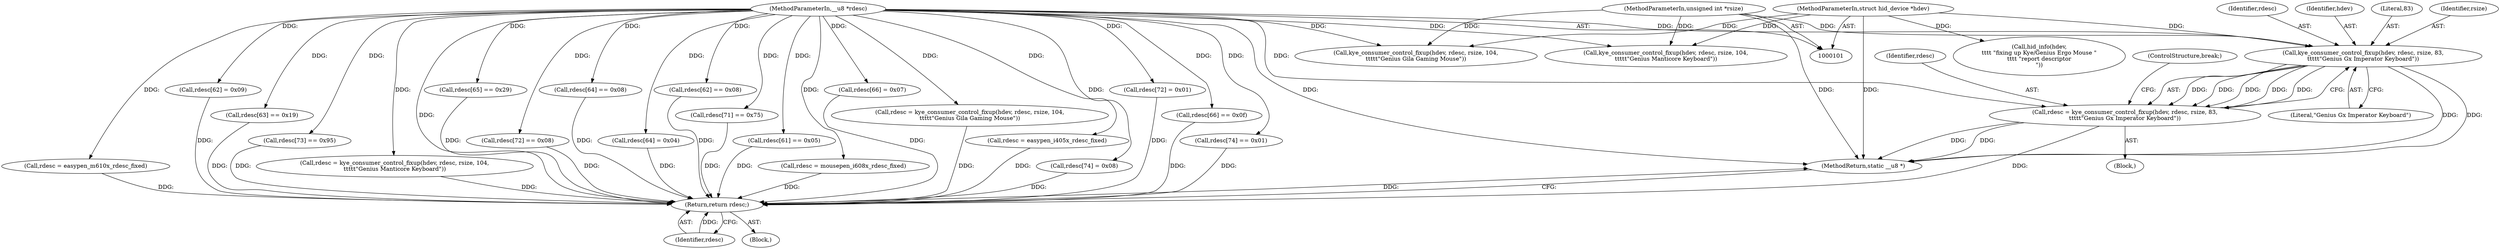 digraph "0_linux_4ab25786c87eb20857bbb715c3ae34ec8fd6a214_0@pointer" {
"1000268" [label="(Call,kye_consumer_control_fixup(hdev, rdesc, rsize, 83,\n\t\t\t\t\t\"Genius Gx Imperator Keyboard\"))"];
"1000102" [label="(MethodParameterIn,struct hid_device *hdev)"];
"1000103" [label="(MethodParameterIn,__u8 *rdesc)"];
"1000104" [label="(MethodParameterIn,unsigned int *rsize)"];
"1000266" [label="(Call,rdesc = kye_consumer_control_fixup(hdev, rdesc, rsize, 83,\n\t\t\t\t\t\"Genius Gx Imperator Keyboard\"))"];
"1000285" [label="(Return,return rdesc;)"];
"1000258" [label="(Call,kye_consumer_control_fixup(hdev, rdesc, rsize, 104,\n\t\t\t\t\t\"Genius Gila Gaming Mouse\"))"];
"1000143" [label="(Call,rdesc[65] == 0x29)"];
"1000161" [label="(Call,rdesc[72] == 0x08)"];
"1000267" [label="(Identifier,rdesc)"];
"1000137" [label="(Call,rdesc[64] == 0x08)"];
"1000285" [label="(Return,return rdesc;)"];
"1000186" [label="(Call,rdesc[64] = 0x04)"];
"1000286" [label="(Identifier,rdesc)"];
"1000125" [label="(Call,rdesc[62] == 0x08)"];
"1000155" [label="(Call,rdesc[71] == 0x75)"];
"1000119" [label="(Call,rdesc[61] == 0x05)"];
"1000230" [label="(Call,rdesc = mousepen_i608x_rdesc_fixed)"];
"1000191" [label="(Call,rdesc[66] = 0x07)"];
"1000110" [label="(Block,)"];
"1000256" [label="(Call,rdesc = kye_consumer_control_fixup(hdev, rdesc, rsize, 104,\n\t\t\t\t\t\"Genius Gila Gaming Mouse\"))"];
"1000269" [label="(Identifier,hdev)"];
"1000266" [label="(Call,rdesc = kye_consumer_control_fixup(hdev, rdesc, rsize, 83,\n\t\t\t\t\t\"Genius Gx Imperator Keyboard\"))"];
"1000272" [label="(Literal,83)"];
"1000105" [label="(Block,)"];
"1000214" [label="(Call,rdesc = easypen_i405x_rdesc_fixed)"];
"1000178" [label="(Call,hid_info(hdev,\n\t\t\t\t \"fixing up Kye/Genius Ergo Mouse \"\n\t\t\t\t \"report descriptor\n\"))"];
"1000201" [label="(Call,rdesc[74] = 0x08)"];
"1000103" [label="(MethodParameterIn,__u8 *rdesc)"];
"1000273" [label="(Literal,\"Genius Gx Imperator Keyboard\")"];
"1000196" [label="(Call,rdesc[72] = 0x01)"];
"1000271" [label="(Identifier,rsize)"];
"1000102" [label="(MethodParameterIn,struct hid_device *hdev)"];
"1000149" [label="(Call,rdesc[66] == 0x0f)"];
"1000287" [label="(MethodReturn,static __u8 *)"];
"1000268" [label="(Call,kye_consumer_control_fixup(hdev, rdesc, rsize, 83,\n\t\t\t\t\t\"Genius Gx Imperator Keyboard\"))"];
"1000172" [label="(Call,rdesc[74] == 0x01)"];
"1000278" [label="(Call,kye_consumer_control_fixup(hdev, rdesc, rsize, 104,\n\t\t\t\t\t\"Genius Manticore Keyboard\"))"];
"1000246" [label="(Call,rdesc = easypen_m610x_rdesc_fixed)"];
"1000181" [label="(Call,rdesc[62] = 0x09)"];
"1000131" [label="(Call,rdesc[63] == 0x19)"];
"1000270" [label="(Identifier,rdesc)"];
"1000104" [label="(MethodParameterIn,unsigned int *rsize)"];
"1000167" [label="(Call,rdesc[73] == 0x95)"];
"1000276" [label="(Call,rdesc = kye_consumer_control_fixup(hdev, rdesc, rsize, 104,\n\t\t\t\t\t\"Genius Manticore Keyboard\"))"];
"1000274" [label="(ControlStructure,break;)"];
"1000268" -> "1000266"  [label="AST: "];
"1000268" -> "1000273"  [label="CFG: "];
"1000269" -> "1000268"  [label="AST: "];
"1000270" -> "1000268"  [label="AST: "];
"1000271" -> "1000268"  [label="AST: "];
"1000272" -> "1000268"  [label="AST: "];
"1000273" -> "1000268"  [label="AST: "];
"1000266" -> "1000268"  [label="CFG: "];
"1000268" -> "1000287"  [label="DDG: "];
"1000268" -> "1000287"  [label="DDG: "];
"1000268" -> "1000266"  [label="DDG: "];
"1000268" -> "1000266"  [label="DDG: "];
"1000268" -> "1000266"  [label="DDG: "];
"1000268" -> "1000266"  [label="DDG: "];
"1000268" -> "1000266"  [label="DDG: "];
"1000102" -> "1000268"  [label="DDG: "];
"1000103" -> "1000268"  [label="DDG: "];
"1000104" -> "1000268"  [label="DDG: "];
"1000102" -> "1000101"  [label="AST: "];
"1000102" -> "1000287"  [label="DDG: "];
"1000102" -> "1000178"  [label="DDG: "];
"1000102" -> "1000258"  [label="DDG: "];
"1000102" -> "1000278"  [label="DDG: "];
"1000103" -> "1000101"  [label="AST: "];
"1000103" -> "1000287"  [label="DDG: "];
"1000103" -> "1000119"  [label="DDG: "];
"1000103" -> "1000125"  [label="DDG: "];
"1000103" -> "1000131"  [label="DDG: "];
"1000103" -> "1000137"  [label="DDG: "];
"1000103" -> "1000143"  [label="DDG: "];
"1000103" -> "1000149"  [label="DDG: "];
"1000103" -> "1000155"  [label="DDG: "];
"1000103" -> "1000161"  [label="DDG: "];
"1000103" -> "1000167"  [label="DDG: "];
"1000103" -> "1000172"  [label="DDG: "];
"1000103" -> "1000181"  [label="DDG: "];
"1000103" -> "1000186"  [label="DDG: "];
"1000103" -> "1000191"  [label="DDG: "];
"1000103" -> "1000196"  [label="DDG: "];
"1000103" -> "1000201"  [label="DDG: "];
"1000103" -> "1000214"  [label="DDG: "];
"1000103" -> "1000230"  [label="DDG: "];
"1000103" -> "1000246"  [label="DDG: "];
"1000103" -> "1000256"  [label="DDG: "];
"1000103" -> "1000258"  [label="DDG: "];
"1000103" -> "1000266"  [label="DDG: "];
"1000103" -> "1000276"  [label="DDG: "];
"1000103" -> "1000278"  [label="DDG: "];
"1000103" -> "1000285"  [label="DDG: "];
"1000104" -> "1000101"  [label="AST: "];
"1000104" -> "1000287"  [label="DDG: "];
"1000104" -> "1000258"  [label="DDG: "];
"1000104" -> "1000278"  [label="DDG: "];
"1000266" -> "1000110"  [label="AST: "];
"1000267" -> "1000266"  [label="AST: "];
"1000274" -> "1000266"  [label="CFG: "];
"1000266" -> "1000287"  [label="DDG: "];
"1000266" -> "1000287"  [label="DDG: "];
"1000266" -> "1000285"  [label="DDG: "];
"1000285" -> "1000105"  [label="AST: "];
"1000285" -> "1000286"  [label="CFG: "];
"1000286" -> "1000285"  [label="AST: "];
"1000287" -> "1000285"  [label="CFG: "];
"1000285" -> "1000287"  [label="DDG: "];
"1000286" -> "1000285"  [label="DDG: "];
"1000181" -> "1000285"  [label="DDG: "];
"1000186" -> "1000285"  [label="DDG: "];
"1000131" -> "1000285"  [label="DDG: "];
"1000230" -> "1000285"  [label="DDG: "];
"1000196" -> "1000285"  [label="DDG: "];
"1000276" -> "1000285"  [label="DDG: "];
"1000161" -> "1000285"  [label="DDG: "];
"1000191" -> "1000285"  [label="DDG: "];
"1000246" -> "1000285"  [label="DDG: "];
"1000201" -> "1000285"  [label="DDG: "];
"1000167" -> "1000285"  [label="DDG: "];
"1000125" -> "1000285"  [label="DDG: "];
"1000143" -> "1000285"  [label="DDG: "];
"1000119" -> "1000285"  [label="DDG: "];
"1000172" -> "1000285"  [label="DDG: "];
"1000214" -> "1000285"  [label="DDG: "];
"1000149" -> "1000285"  [label="DDG: "];
"1000256" -> "1000285"  [label="DDG: "];
"1000155" -> "1000285"  [label="DDG: "];
"1000137" -> "1000285"  [label="DDG: "];
}

